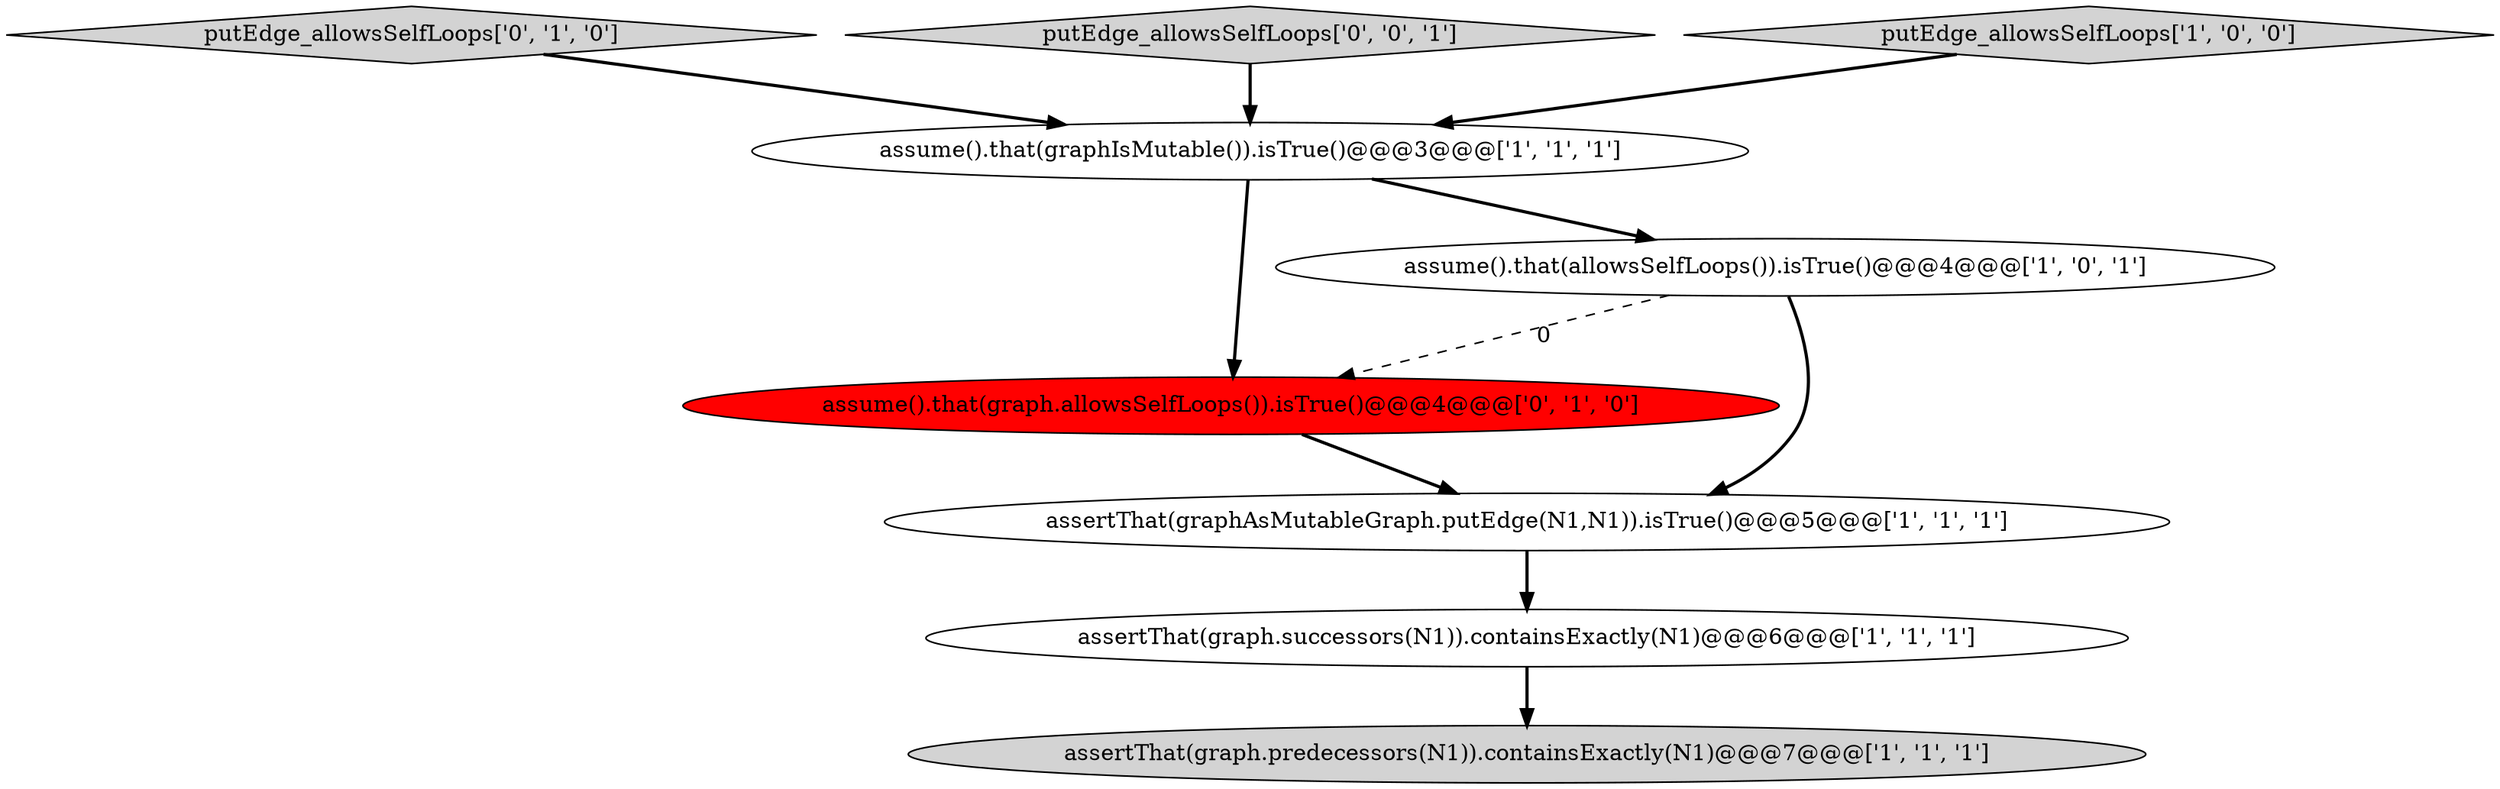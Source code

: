 digraph {
7 [style = filled, label = "putEdge_allowsSelfLoops['0', '1', '0']", fillcolor = lightgray, shape = diamond image = "AAA0AAABBB2BBB"];
2 [style = filled, label = "assertThat(graph.successors(N1)).containsExactly(N1)@@@6@@@['1', '1', '1']", fillcolor = white, shape = ellipse image = "AAA0AAABBB1BBB"];
8 [style = filled, label = "putEdge_allowsSelfLoops['0', '0', '1']", fillcolor = lightgray, shape = diamond image = "AAA0AAABBB3BBB"];
3 [style = filled, label = "putEdge_allowsSelfLoops['1', '0', '0']", fillcolor = lightgray, shape = diamond image = "AAA0AAABBB1BBB"];
0 [style = filled, label = "assertThat(graphAsMutableGraph.putEdge(N1,N1)).isTrue()@@@5@@@['1', '1', '1']", fillcolor = white, shape = ellipse image = "AAA0AAABBB1BBB"];
6 [style = filled, label = "assume().that(graph.allowsSelfLoops()).isTrue()@@@4@@@['0', '1', '0']", fillcolor = red, shape = ellipse image = "AAA1AAABBB2BBB"];
1 [style = filled, label = "assume().that(graphIsMutable()).isTrue()@@@3@@@['1', '1', '1']", fillcolor = white, shape = ellipse image = "AAA0AAABBB1BBB"];
4 [style = filled, label = "assertThat(graph.predecessors(N1)).containsExactly(N1)@@@7@@@['1', '1', '1']", fillcolor = lightgray, shape = ellipse image = "AAA0AAABBB1BBB"];
5 [style = filled, label = "assume().that(allowsSelfLoops()).isTrue()@@@4@@@['1', '0', '1']", fillcolor = white, shape = ellipse image = "AAA0AAABBB1BBB"];
1->5 [style = bold, label=""];
8->1 [style = bold, label=""];
1->6 [style = bold, label=""];
6->0 [style = bold, label=""];
7->1 [style = bold, label=""];
5->6 [style = dashed, label="0"];
3->1 [style = bold, label=""];
5->0 [style = bold, label=""];
2->4 [style = bold, label=""];
0->2 [style = bold, label=""];
}
